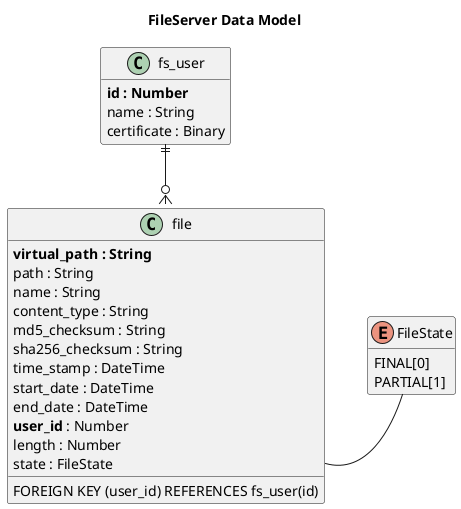 @startuml
title FileServer Data Model

class fs_user {
	**id : Number**
	name : String
	certificate : Binary
}

class file {
	**virtual_path : String**
	path : String
	name : String
	content_type : String
	md5_checksum : String
	sha256_checksum : String
	time_stamp : DateTime
	start_date : DateTime
	end_date : DateTime
	**user_id** : Number
	length : Number
	state : FileState
	FOREIGN KEY (user_id) REFERENCES fs_user(id)
}

enum FileState {
  FINAL[0]
  PARTIAL[1]
}

' fs_user::id ||--o{ file::user_id
fs_user ||--o{ file
file::state -right- FileState

hide empty members

@enduml